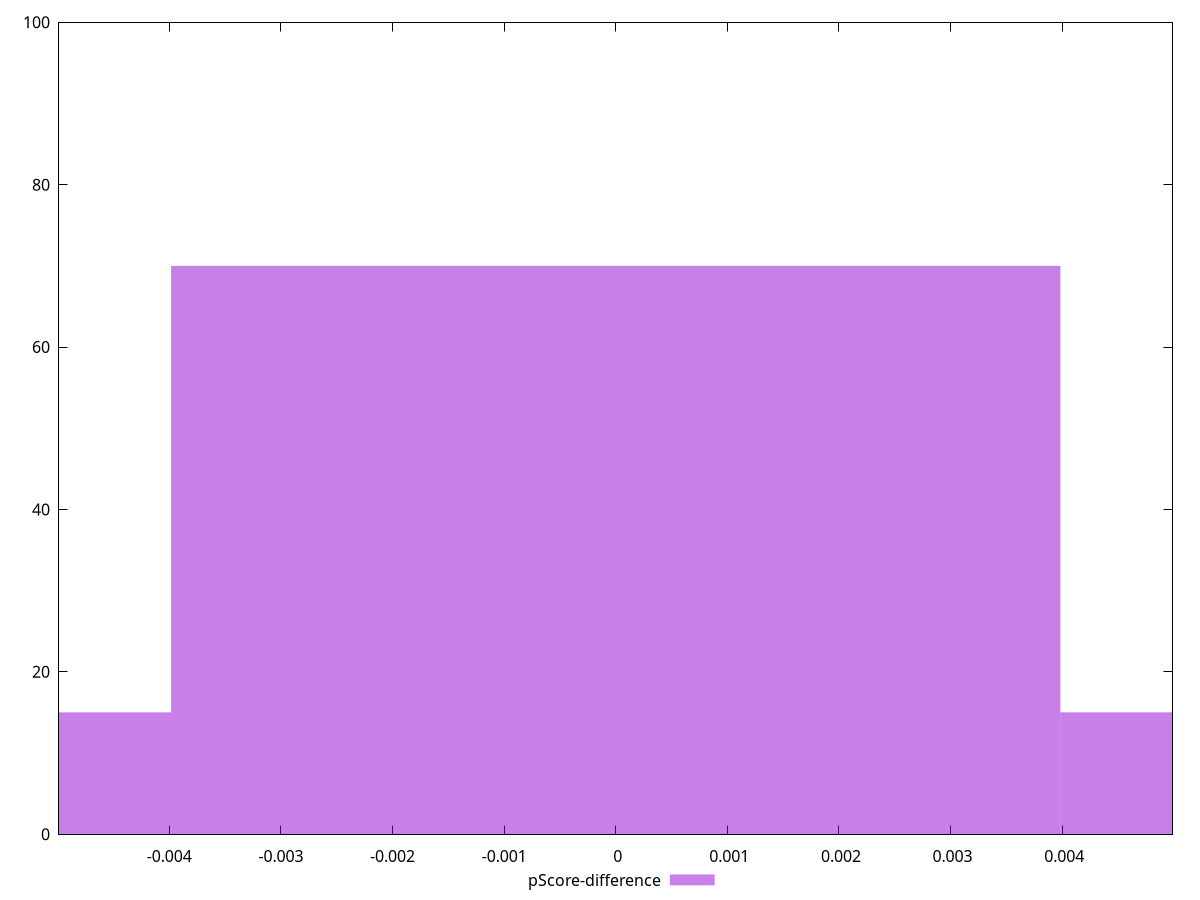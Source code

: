reset

$pScoreDifference <<EOF
0 70
-0.007966983288976933 15
0.007966983288976933 15
EOF

set key outside below
set boxwidth 0.007966983288976933
set xrange [-0.004987924245587694:0.004987935838805857]
set yrange [0:100]
set trange [0:100]
set style fill transparent solid 0.5 noborder
set terminal svg size 640, 490 enhanced background rgb 'white'
set output "report_00018_2021-02-10T15-25-16.877Z/mainthread-work-breakdown/samples/pages+cached/pScore-difference/histogram.svg"

plot $pScoreDifference title "pScore-difference" with boxes

reset
